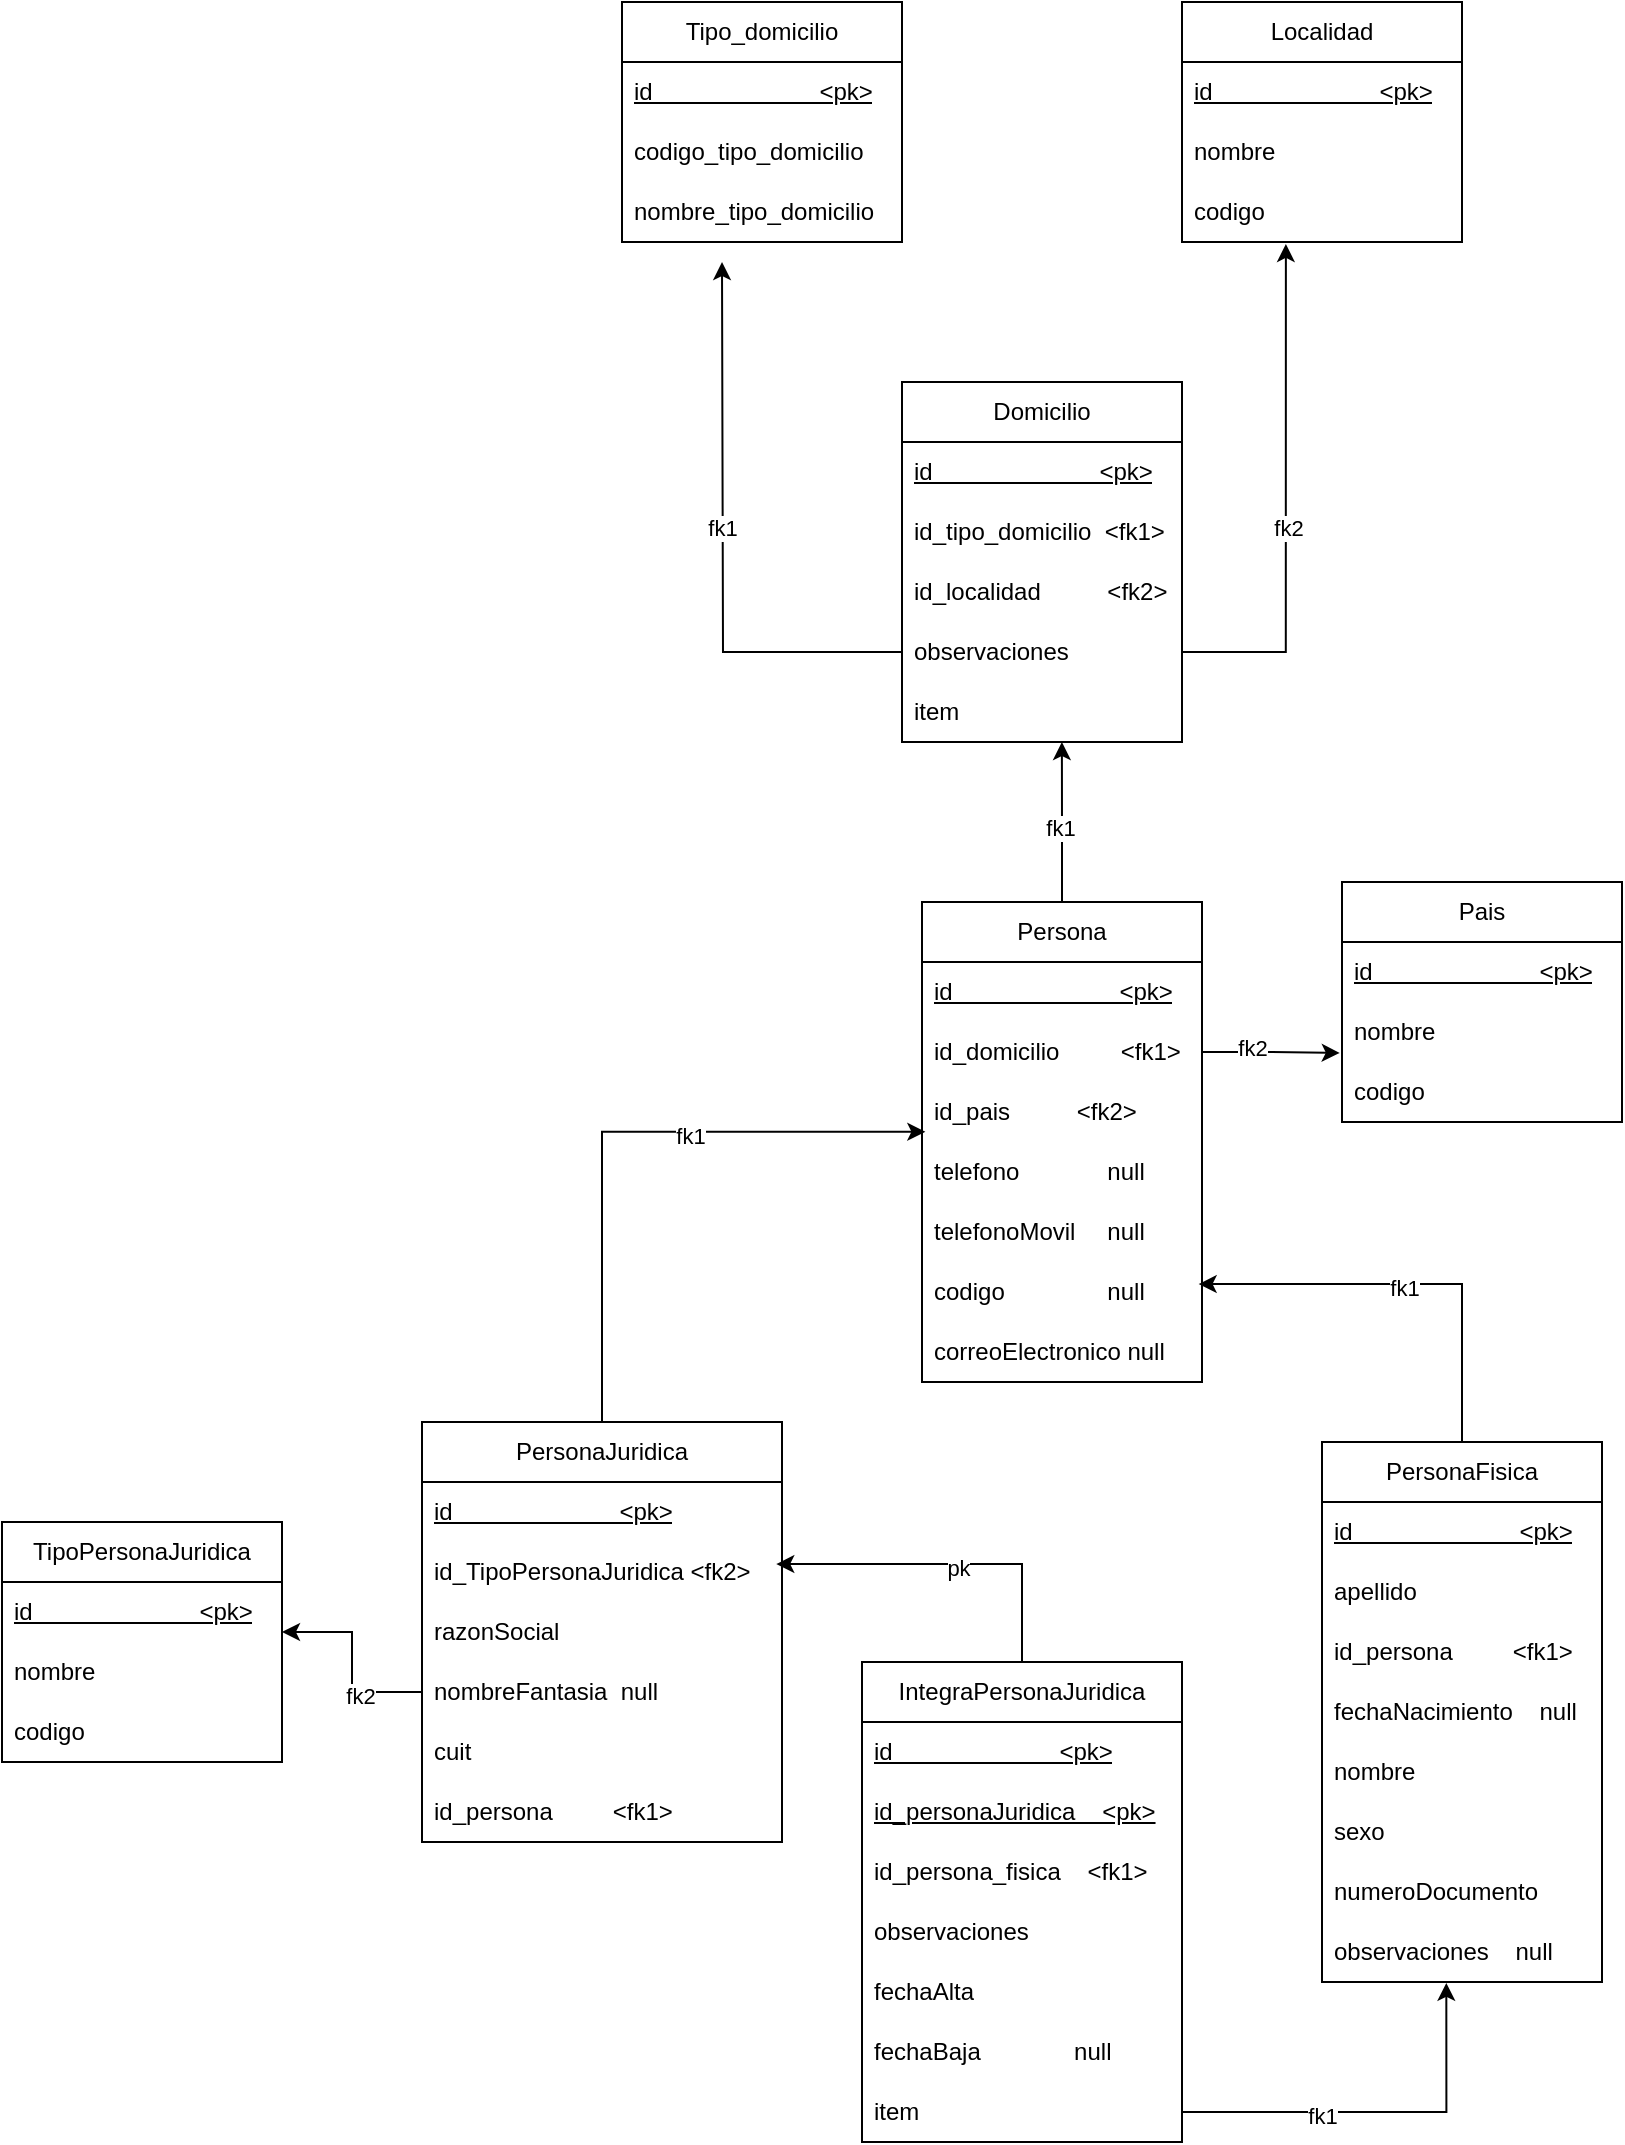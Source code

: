 <mxfile version="24.7.14">
  <diagram name="Page-1" id="C4uqOGB4L-QRxId2xkjS">
    <mxGraphModel dx="2460" dy="1539" grid="1" gridSize="10" guides="1" tooltips="1" connect="1" arrows="1" fold="1" page="1" pageScale="1" pageWidth="850" pageHeight="1100" math="0" shadow="0">
      <root>
        <mxCell id="0" />
        <mxCell id="1" parent="0" />
        <mxCell id="psAsw6sxhrH09f4ZaTey-30" value="Tipo_domicilio" style="swimlane;fontStyle=0;childLayout=stackLayout;horizontal=1;startSize=30;horizontalStack=0;resizeParent=1;resizeParentMax=0;resizeLast=0;collapsible=1;marginBottom=0;whiteSpace=wrap;html=1;" parent="1" vertex="1">
          <mxGeometry x="-800" y="-410" width="140" height="120" as="geometry" />
        </mxCell>
        <mxCell id="psAsw6sxhrH09f4ZaTey-31" value="&lt;u&gt;id&amp;nbsp;&amp;nbsp;&amp;nbsp;&amp;nbsp;&amp;nbsp;&amp;nbsp;&amp;nbsp;&amp;nbsp;&amp;nbsp;&amp;nbsp;&amp;nbsp;&amp;nbsp;&amp;nbsp;&amp;nbsp;&amp;nbsp;&amp;nbsp;&amp;nbsp;&amp;nbsp;&amp;nbsp;&amp;nbsp;&amp;nbsp;&amp;nbsp;&amp;nbsp;&amp;nbsp; &amp;lt;pk&amp;gt;&lt;/u&gt;" style="text;strokeColor=none;fillColor=none;align=left;verticalAlign=middle;spacingLeft=4;spacingRight=4;overflow=hidden;points=[[0,0.5],[1,0.5]];portConstraint=eastwest;rotatable=0;whiteSpace=wrap;html=1;" parent="psAsw6sxhrH09f4ZaTey-30" vertex="1">
          <mxGeometry y="30" width="140" height="30" as="geometry" />
        </mxCell>
        <mxCell id="RTDKLfTvxxHNBEv42GmN-6" value="codigo_tipo_domicilio" style="text;strokeColor=none;fillColor=none;align=left;verticalAlign=middle;spacingLeft=4;spacingRight=4;overflow=hidden;points=[[0,0.5],[1,0.5]];portConstraint=eastwest;rotatable=0;whiteSpace=wrap;html=1;" vertex="1" parent="psAsw6sxhrH09f4ZaTey-30">
          <mxGeometry y="60" width="140" height="30" as="geometry" />
        </mxCell>
        <mxCell id="psAsw6sxhrH09f4ZaTey-32" value="nombre_tipo_domicilio" style="text;strokeColor=none;fillColor=none;align=left;verticalAlign=middle;spacingLeft=4;spacingRight=4;overflow=hidden;points=[[0,0.5],[1,0.5]];portConstraint=eastwest;rotatable=0;whiteSpace=wrap;html=1;" parent="psAsw6sxhrH09f4ZaTey-30" vertex="1">
          <mxGeometry y="90" width="140" height="30" as="geometry" />
        </mxCell>
        <mxCell id="RTDKLfTvxxHNBEv42GmN-11" value="Localidad" style="swimlane;fontStyle=0;childLayout=stackLayout;horizontal=1;startSize=30;horizontalStack=0;resizeParent=1;resizeParentMax=0;resizeLast=0;collapsible=1;marginBottom=0;whiteSpace=wrap;html=1;" vertex="1" parent="1">
          <mxGeometry x="-520" y="-410" width="140" height="120" as="geometry" />
        </mxCell>
        <mxCell id="RTDKLfTvxxHNBEv42GmN-12" value="&lt;u&gt;id&amp;nbsp;&amp;nbsp;&amp;nbsp;&amp;nbsp;&amp;nbsp;&amp;nbsp;&amp;nbsp;&amp;nbsp;&amp;nbsp;&amp;nbsp;&amp;nbsp;&amp;nbsp;&amp;nbsp;&amp;nbsp;&amp;nbsp;&amp;nbsp;&amp;nbsp;&amp;nbsp;&amp;nbsp;&amp;nbsp;&amp;nbsp;&amp;nbsp;&amp;nbsp;&amp;nbsp; &amp;lt;pk&amp;gt;&lt;/u&gt;" style="text;strokeColor=none;fillColor=none;align=left;verticalAlign=middle;spacingLeft=4;spacingRight=4;overflow=hidden;points=[[0,0.5],[1,0.5]];portConstraint=eastwest;rotatable=0;whiteSpace=wrap;html=1;" vertex="1" parent="RTDKLfTvxxHNBEv42GmN-11">
          <mxGeometry y="30" width="140" height="30" as="geometry" />
        </mxCell>
        <mxCell id="RTDKLfTvxxHNBEv42GmN-13" value="nombre" style="text;strokeColor=none;fillColor=none;align=left;verticalAlign=middle;spacingLeft=4;spacingRight=4;overflow=hidden;points=[[0,0.5],[1,0.5]];portConstraint=eastwest;rotatable=0;whiteSpace=wrap;html=1;" vertex="1" parent="RTDKLfTvxxHNBEv42GmN-11">
          <mxGeometry y="60" width="140" height="30" as="geometry" />
        </mxCell>
        <mxCell id="RTDKLfTvxxHNBEv42GmN-14" value="codigo" style="text;strokeColor=none;fillColor=none;align=left;verticalAlign=middle;spacingLeft=4;spacingRight=4;overflow=hidden;points=[[0,0.5],[1,0.5]];portConstraint=eastwest;rotatable=0;whiteSpace=wrap;html=1;" vertex="1" parent="RTDKLfTvxxHNBEv42GmN-11">
          <mxGeometry y="90" width="140" height="30" as="geometry" />
        </mxCell>
        <mxCell id="RTDKLfTvxxHNBEv42GmN-16" value="Domicilio" style="swimlane;fontStyle=0;childLayout=stackLayout;horizontal=1;startSize=30;horizontalStack=0;resizeParent=1;resizeParentMax=0;resizeLast=0;collapsible=1;marginBottom=0;whiteSpace=wrap;html=1;" vertex="1" parent="1">
          <mxGeometry x="-660" y="-220" width="140" height="180" as="geometry" />
        </mxCell>
        <mxCell id="RTDKLfTvxxHNBEv42GmN-17" value="&lt;u&gt;id&amp;nbsp;&amp;nbsp;&amp;nbsp;&amp;nbsp;&amp;nbsp;&amp;nbsp;&amp;nbsp;&amp;nbsp;&amp;nbsp;&amp;nbsp;&amp;nbsp;&amp;nbsp;&amp;nbsp;&amp;nbsp;&amp;nbsp;&amp;nbsp;&amp;nbsp;&amp;nbsp;&amp;nbsp;&amp;nbsp;&amp;nbsp;&amp;nbsp;&amp;nbsp;&amp;nbsp; &amp;lt;pk&amp;gt;&lt;/u&gt;" style="text;strokeColor=none;fillColor=none;align=left;verticalAlign=middle;spacingLeft=4;spacingRight=4;overflow=hidden;points=[[0,0.5],[1,0.5]];portConstraint=eastwest;rotatable=0;whiteSpace=wrap;html=1;" vertex="1" parent="RTDKLfTvxxHNBEv42GmN-16">
          <mxGeometry y="30" width="140" height="30" as="geometry" />
        </mxCell>
        <mxCell id="RTDKLfTvxxHNBEv42GmN-21" style="edgeStyle=orthogonalEdgeStyle;rounded=0;orthogonalLoop=1;jettySize=auto;html=1;" edge="1" parent="RTDKLfTvxxHNBEv42GmN-16" source="RTDKLfTvxxHNBEv42GmN-18">
          <mxGeometry relative="1" as="geometry">
            <mxPoint x="-90" y="-60" as="targetPoint" />
          </mxGeometry>
        </mxCell>
        <mxCell id="RTDKLfTvxxHNBEv42GmN-24" value="fk1" style="edgeLabel;html=1;align=center;verticalAlign=middle;resizable=0;points=[];" vertex="1" connectable="0" parent="RTDKLfTvxxHNBEv42GmN-21">
          <mxGeometry x="0.069" y="1" relative="1" as="geometry">
            <mxPoint as="offset" />
          </mxGeometry>
        </mxCell>
        <mxCell id="RTDKLfTvxxHNBEv42GmN-27" value="id_tipo_domicilio&amp;nbsp; &amp;lt;fk1&amp;gt;" style="text;strokeColor=none;fillColor=none;align=left;verticalAlign=middle;spacingLeft=4;spacingRight=4;overflow=hidden;points=[[0,0.5],[1,0.5]];portConstraint=eastwest;rotatable=0;whiteSpace=wrap;html=1;" vertex="1" parent="RTDKLfTvxxHNBEv42GmN-16">
          <mxGeometry y="60" width="140" height="30" as="geometry" />
        </mxCell>
        <mxCell id="RTDKLfTvxxHNBEv42GmN-26" value="id_localidad&lt;span style=&quot;white-space: pre;&quot;&gt;&#x9;&lt;/span&gt;&amp;nbsp;&amp;nbsp;&amp;nbsp;&amp;nbsp; &amp;lt;fk2&amp;gt;" style="text;strokeColor=none;fillColor=none;align=left;verticalAlign=middle;spacingLeft=4;spacingRight=4;overflow=hidden;points=[[0,0.5],[1,0.5]];portConstraint=eastwest;rotatable=0;whiteSpace=wrap;html=1;" vertex="1" parent="RTDKLfTvxxHNBEv42GmN-16">
          <mxGeometry y="90" width="140" height="30" as="geometry" />
        </mxCell>
        <mxCell id="RTDKLfTvxxHNBEv42GmN-18" value="observaciones" style="text;strokeColor=none;fillColor=none;align=left;verticalAlign=middle;spacingLeft=4;spacingRight=4;overflow=hidden;points=[[0,0.5],[1,0.5]];portConstraint=eastwest;rotatable=0;whiteSpace=wrap;html=1;" vertex="1" parent="RTDKLfTvxxHNBEv42GmN-16">
          <mxGeometry y="120" width="140" height="30" as="geometry" />
        </mxCell>
        <mxCell id="RTDKLfTvxxHNBEv42GmN-19" value="item" style="text;strokeColor=none;fillColor=none;align=left;verticalAlign=middle;spacingLeft=4;spacingRight=4;overflow=hidden;points=[[0,0.5],[1,0.5]];portConstraint=eastwest;rotatable=0;whiteSpace=wrap;html=1;" vertex="1" parent="RTDKLfTvxxHNBEv42GmN-16">
          <mxGeometry y="150" width="140" height="30" as="geometry" />
        </mxCell>
        <mxCell id="RTDKLfTvxxHNBEv42GmN-22" style="edgeStyle=orthogonalEdgeStyle;rounded=0;orthogonalLoop=1;jettySize=auto;html=1;entryX=0.371;entryY=1.033;entryDx=0;entryDy=0;entryPerimeter=0;" edge="1" parent="1" source="RTDKLfTvxxHNBEv42GmN-18" target="RTDKLfTvxxHNBEv42GmN-14">
          <mxGeometry relative="1" as="geometry" />
        </mxCell>
        <mxCell id="RTDKLfTvxxHNBEv42GmN-25" value="fk2" style="edgeLabel;html=1;align=center;verticalAlign=middle;resizable=0;points=[];" vertex="1" connectable="0" parent="RTDKLfTvxxHNBEv42GmN-22">
          <mxGeometry x="-0.104" y="-1" relative="1" as="geometry">
            <mxPoint as="offset" />
          </mxGeometry>
        </mxCell>
        <mxCell id="RTDKLfTvxxHNBEv42GmN-44" value="Persona" style="swimlane;fontStyle=0;childLayout=stackLayout;horizontal=1;startSize=30;horizontalStack=0;resizeParent=1;resizeParentMax=0;resizeLast=0;collapsible=1;marginBottom=0;whiteSpace=wrap;html=1;" vertex="1" parent="1">
          <mxGeometry x="-650" y="40" width="140" height="240" as="geometry" />
        </mxCell>
        <mxCell id="RTDKLfTvxxHNBEv42GmN-45" value="&lt;u&gt;id&amp;nbsp;&amp;nbsp;&amp;nbsp;&amp;nbsp;&amp;nbsp;&amp;nbsp;&amp;nbsp;&amp;nbsp;&amp;nbsp;&amp;nbsp;&amp;nbsp;&amp;nbsp;&amp;nbsp;&amp;nbsp;&amp;nbsp;&amp;nbsp;&amp;nbsp;&amp;nbsp;&amp;nbsp;&amp;nbsp;&amp;nbsp;&amp;nbsp;&amp;nbsp;&amp;nbsp; &amp;lt;pk&amp;gt;&lt;/u&gt;" style="text;strokeColor=none;fillColor=none;align=left;verticalAlign=middle;spacingLeft=4;spacingRight=4;overflow=hidden;points=[[0,0.5],[1,0.5]];portConstraint=eastwest;rotatable=0;whiteSpace=wrap;html=1;" vertex="1" parent="RTDKLfTvxxHNBEv42GmN-44">
          <mxGeometry y="30" width="140" height="30" as="geometry" />
        </mxCell>
        <mxCell id="RTDKLfTvxxHNBEv42GmN-59" value="id_domicilio&lt;span style=&quot;white-space: pre;&quot;&gt;&#x9;    &amp;lt;fk1&amp;gt;&lt;/span&gt;" style="text;strokeColor=none;fillColor=none;align=left;verticalAlign=middle;spacingLeft=4;spacingRight=4;overflow=hidden;points=[[0,0.5],[1,0.5]];portConstraint=eastwest;rotatable=0;whiteSpace=wrap;html=1;" vertex="1" parent="RTDKLfTvxxHNBEv42GmN-44">
          <mxGeometry y="60" width="140" height="30" as="geometry" />
        </mxCell>
        <mxCell id="RTDKLfTvxxHNBEv42GmN-70" value="id_pais&amp;nbsp;&amp;nbsp;&amp;nbsp;&amp;nbsp;&amp;nbsp;&amp;nbsp;&amp;nbsp;&amp;nbsp;&amp;nbsp; &amp;lt;fk2&amp;gt;&lt;span style=&quot;white-space: pre;&quot;&gt;&#x9;&lt;/span&gt;" style="text;strokeColor=none;fillColor=none;align=left;verticalAlign=middle;spacingLeft=4;spacingRight=4;overflow=hidden;points=[[0,0.5],[1,0.5]];portConstraint=eastwest;rotatable=0;whiteSpace=wrap;html=1;" vertex="1" parent="RTDKLfTvxxHNBEv42GmN-44">
          <mxGeometry y="90" width="140" height="30" as="geometry" />
        </mxCell>
        <mxCell id="RTDKLfTvxxHNBEv42GmN-46" value="telefono&lt;span style=&quot;white-space: pre;&quot;&gt;&#x9;&lt;/span&gt;&lt;span style=&quot;white-space: pre;&quot;&gt;&#x9;&lt;/span&gt;&amp;nbsp; null" style="text;strokeColor=none;fillColor=none;align=left;verticalAlign=middle;spacingLeft=4;spacingRight=4;overflow=hidden;points=[[0,0.5],[1,0.5]];portConstraint=eastwest;rotatable=0;whiteSpace=wrap;html=1;" vertex="1" parent="RTDKLfTvxxHNBEv42GmN-44">
          <mxGeometry y="120" width="140" height="30" as="geometry" />
        </mxCell>
        <mxCell id="RTDKLfTvxxHNBEv42GmN-47" value="telefonoMovil&lt;span style=&quot;white-space: pre;&quot;&gt;&#x9;&lt;/span&gt;&amp;nbsp; null" style="text;strokeColor=none;fillColor=none;align=left;verticalAlign=middle;spacingLeft=4;spacingRight=4;overflow=hidden;points=[[0,0.5],[1,0.5]];portConstraint=eastwest;rotatable=0;whiteSpace=wrap;html=1;" vertex="1" parent="RTDKLfTvxxHNBEv42GmN-44">
          <mxGeometry y="150" width="140" height="30" as="geometry" />
        </mxCell>
        <mxCell id="RTDKLfTvxxHNBEv42GmN-57" value="codigo&lt;span style=&quot;white-space: pre;&quot;&gt;&#x9;&lt;/span&gt;&amp;nbsp;&amp;nbsp;&amp;nbsp;&amp;nbsp;&amp;nbsp;&amp;nbsp;&amp;nbsp;&amp;nbsp;&amp;nbsp; null" style="text;strokeColor=none;fillColor=none;align=left;verticalAlign=middle;spacingLeft=4;spacingRight=4;overflow=hidden;points=[[0,0.5],[1,0.5]];portConstraint=eastwest;rotatable=0;whiteSpace=wrap;html=1;" vertex="1" parent="RTDKLfTvxxHNBEv42GmN-44">
          <mxGeometry y="180" width="140" height="30" as="geometry" />
        </mxCell>
        <mxCell id="RTDKLfTvxxHNBEv42GmN-56" value="correoElectronico null" style="text;strokeColor=none;fillColor=none;align=left;verticalAlign=middle;spacingLeft=4;spacingRight=4;overflow=hidden;points=[[0,0.5],[1,0.5]];portConstraint=eastwest;rotatable=0;whiteSpace=wrap;html=1;" vertex="1" parent="RTDKLfTvxxHNBEv42GmN-44">
          <mxGeometry y="210" width="140" height="30" as="geometry" />
        </mxCell>
        <mxCell id="RTDKLfTvxxHNBEv42GmN-58" style="edgeStyle=orthogonalEdgeStyle;rounded=0;orthogonalLoop=1;jettySize=auto;html=1;entryX=0.571;entryY=1;entryDx=0;entryDy=0;entryPerimeter=0;" edge="1" parent="1" source="RTDKLfTvxxHNBEv42GmN-44" target="RTDKLfTvxxHNBEv42GmN-19">
          <mxGeometry relative="1" as="geometry" />
        </mxCell>
        <mxCell id="RTDKLfTvxxHNBEv42GmN-60" value="fk1" style="edgeLabel;html=1;align=center;verticalAlign=middle;resizable=0;points=[];" vertex="1" connectable="0" parent="RTDKLfTvxxHNBEv42GmN-58">
          <mxGeometry x="-0.082" y="1" relative="1" as="geometry">
            <mxPoint as="offset" />
          </mxGeometry>
        </mxCell>
        <mxCell id="RTDKLfTvxxHNBEv42GmN-62" value="Pais" style="swimlane;fontStyle=0;childLayout=stackLayout;horizontal=1;startSize=30;horizontalStack=0;resizeParent=1;resizeParentMax=0;resizeLast=0;collapsible=1;marginBottom=0;whiteSpace=wrap;html=1;" vertex="1" parent="1">
          <mxGeometry x="-440" y="30" width="140" height="120" as="geometry" />
        </mxCell>
        <mxCell id="RTDKLfTvxxHNBEv42GmN-63" value="&lt;u&gt;id&amp;nbsp;&amp;nbsp;&amp;nbsp;&amp;nbsp;&amp;nbsp;&amp;nbsp;&amp;nbsp;&amp;nbsp;&amp;nbsp;&amp;nbsp;&amp;nbsp;&amp;nbsp;&amp;nbsp;&amp;nbsp;&amp;nbsp;&amp;nbsp;&amp;nbsp;&amp;nbsp;&amp;nbsp;&amp;nbsp;&amp;nbsp;&amp;nbsp;&amp;nbsp;&amp;nbsp; &amp;lt;pk&amp;gt;&lt;/u&gt;" style="text;strokeColor=none;fillColor=none;align=left;verticalAlign=middle;spacingLeft=4;spacingRight=4;overflow=hidden;points=[[0,0.5],[1,0.5]];portConstraint=eastwest;rotatable=0;whiteSpace=wrap;html=1;" vertex="1" parent="RTDKLfTvxxHNBEv42GmN-62">
          <mxGeometry y="30" width="140" height="30" as="geometry" />
        </mxCell>
        <mxCell id="RTDKLfTvxxHNBEv42GmN-64" value="nombre&lt;span style=&quot;white-space: pre;&quot;&gt;&#x9;&lt;/span&gt;" style="text;strokeColor=none;fillColor=none;align=left;verticalAlign=middle;spacingLeft=4;spacingRight=4;overflow=hidden;points=[[0,0.5],[1,0.5]];portConstraint=eastwest;rotatable=0;whiteSpace=wrap;html=1;" vertex="1" parent="RTDKLfTvxxHNBEv42GmN-62">
          <mxGeometry y="60" width="140" height="30" as="geometry" />
        </mxCell>
        <mxCell id="RTDKLfTvxxHNBEv42GmN-65" value="codigo" style="text;strokeColor=none;fillColor=none;align=left;verticalAlign=middle;spacingLeft=4;spacingRight=4;overflow=hidden;points=[[0,0.5],[1,0.5]];portConstraint=eastwest;rotatable=0;whiteSpace=wrap;html=1;" vertex="1" parent="RTDKLfTvxxHNBEv42GmN-62">
          <mxGeometry y="90" width="140" height="30" as="geometry" />
        </mxCell>
        <mxCell id="RTDKLfTvxxHNBEv42GmN-69" style="edgeStyle=orthogonalEdgeStyle;rounded=0;orthogonalLoop=1;jettySize=auto;html=1;entryX=-0.008;entryY=0.848;entryDx=0;entryDy=0;entryPerimeter=0;" edge="1" parent="1" source="RTDKLfTvxxHNBEv42GmN-59" target="RTDKLfTvxxHNBEv42GmN-64">
          <mxGeometry relative="1" as="geometry" />
        </mxCell>
        <mxCell id="RTDKLfTvxxHNBEv42GmN-71" value="fk2" style="edgeLabel;html=1;align=center;verticalAlign=middle;resizable=0;points=[];" vertex="1" connectable="0" parent="RTDKLfTvxxHNBEv42GmN-69">
          <mxGeometry x="-0.278" y="2" relative="1" as="geometry">
            <mxPoint as="offset" />
          </mxGeometry>
        </mxCell>
        <mxCell id="RTDKLfTvxxHNBEv42GmN-72" value="PersonaJuridica" style="swimlane;fontStyle=0;childLayout=stackLayout;horizontal=1;startSize=30;horizontalStack=0;resizeParent=1;resizeParentMax=0;resizeLast=0;collapsible=1;marginBottom=0;whiteSpace=wrap;html=1;" vertex="1" parent="1">
          <mxGeometry x="-900" y="300" width="180" height="210" as="geometry" />
        </mxCell>
        <mxCell id="RTDKLfTvxxHNBEv42GmN-73" value="&lt;u&gt;id&amp;nbsp;&amp;nbsp;&amp;nbsp;&amp;nbsp;&amp;nbsp;&amp;nbsp;&amp;nbsp;&amp;nbsp;&amp;nbsp;&amp;nbsp;&amp;nbsp;&amp;nbsp;&amp;nbsp;&amp;nbsp;&amp;nbsp;&amp;nbsp;&amp;nbsp;&amp;nbsp;&amp;nbsp;&amp;nbsp;&amp;nbsp;&amp;nbsp;&amp;nbsp;&amp;nbsp; &amp;lt;pk&amp;gt;&lt;/u&gt;" style="text;strokeColor=none;fillColor=none;align=left;verticalAlign=middle;spacingLeft=4;spacingRight=4;overflow=hidden;points=[[0,0.5],[1,0.5]];portConstraint=eastwest;rotatable=0;whiteSpace=wrap;html=1;" vertex="1" parent="RTDKLfTvxxHNBEv42GmN-72">
          <mxGeometry y="30" width="180" height="30" as="geometry" />
        </mxCell>
        <mxCell id="RTDKLfTvxxHNBEv42GmN-101" value="id_TipoPersonaJuridica &amp;lt;fk2&amp;gt;" style="text;strokeColor=none;fillColor=none;align=left;verticalAlign=middle;spacingLeft=4;spacingRight=4;overflow=hidden;points=[[0,0.5],[1,0.5]];portConstraint=eastwest;rotatable=0;whiteSpace=wrap;html=1;" vertex="1" parent="RTDKLfTvxxHNBEv42GmN-72">
          <mxGeometry y="60" width="180" height="30" as="geometry" />
        </mxCell>
        <mxCell id="RTDKLfTvxxHNBEv42GmN-74" value="razonSocial" style="text;strokeColor=none;fillColor=none;align=left;verticalAlign=middle;spacingLeft=4;spacingRight=4;overflow=hidden;points=[[0,0.5],[1,0.5]];portConstraint=eastwest;rotatable=0;whiteSpace=wrap;html=1;" vertex="1" parent="RTDKLfTvxxHNBEv42GmN-72">
          <mxGeometry y="90" width="180" height="30" as="geometry" />
        </mxCell>
        <mxCell id="RTDKLfTvxxHNBEv42GmN-75" value="nombreFantasia&amp;nbsp; null" style="text;strokeColor=none;fillColor=none;align=left;verticalAlign=middle;spacingLeft=4;spacingRight=4;overflow=hidden;points=[[0,0.5],[1,0.5]];portConstraint=eastwest;rotatable=0;whiteSpace=wrap;html=1;" vertex="1" parent="RTDKLfTvxxHNBEv42GmN-72">
          <mxGeometry y="120" width="180" height="30" as="geometry" />
        </mxCell>
        <mxCell id="RTDKLfTvxxHNBEv42GmN-76" value="cuit" style="text;strokeColor=none;fillColor=none;align=left;verticalAlign=middle;spacingLeft=4;spacingRight=4;overflow=hidden;points=[[0,0.5],[1,0.5]];portConstraint=eastwest;rotatable=0;whiteSpace=wrap;html=1;" vertex="1" parent="RTDKLfTvxxHNBEv42GmN-72">
          <mxGeometry y="150" width="180" height="30" as="geometry" />
        </mxCell>
        <mxCell id="RTDKLfTvxxHNBEv42GmN-77" value="id_persona&amp;nbsp;&amp;nbsp;&amp;nbsp;&amp;nbsp;&amp;nbsp;&amp;nbsp;&amp;nbsp;&amp;nbsp; &amp;lt;fk1&amp;gt;" style="text;strokeColor=none;fillColor=none;align=left;verticalAlign=middle;spacingLeft=4;spacingRight=4;overflow=hidden;points=[[0,0.5],[1,0.5]];portConstraint=eastwest;rotatable=0;whiteSpace=wrap;html=1;" vertex="1" parent="RTDKLfTvxxHNBEv42GmN-72">
          <mxGeometry y="180" width="180" height="30" as="geometry" />
        </mxCell>
        <mxCell id="RTDKLfTvxxHNBEv42GmN-80" style="edgeStyle=orthogonalEdgeStyle;rounded=0;orthogonalLoop=1;jettySize=auto;html=1;entryX=0.012;entryY=0.83;entryDx=0;entryDy=0;entryPerimeter=0;" edge="1" parent="1" source="RTDKLfTvxxHNBEv42GmN-72" target="RTDKLfTvxxHNBEv42GmN-70">
          <mxGeometry relative="1" as="geometry" />
        </mxCell>
        <mxCell id="RTDKLfTvxxHNBEv42GmN-81" value="fk1" style="edgeLabel;html=1;align=center;verticalAlign=middle;resizable=0;points=[];" vertex="1" connectable="0" parent="RTDKLfTvxxHNBEv42GmN-80">
          <mxGeometry x="0.229" y="-2" relative="1" as="geometry">
            <mxPoint as="offset" />
          </mxGeometry>
        </mxCell>
        <mxCell id="RTDKLfTvxxHNBEv42GmN-82" value="PersonaFisica" style="swimlane;fontStyle=0;childLayout=stackLayout;horizontal=1;startSize=30;horizontalStack=0;resizeParent=1;resizeParentMax=0;resizeLast=0;collapsible=1;marginBottom=0;whiteSpace=wrap;html=1;" vertex="1" parent="1">
          <mxGeometry x="-450" y="310" width="140" height="270" as="geometry" />
        </mxCell>
        <mxCell id="RTDKLfTvxxHNBEv42GmN-83" value="&lt;u&gt;id&amp;nbsp;&amp;nbsp;&amp;nbsp;&amp;nbsp;&amp;nbsp;&amp;nbsp;&amp;nbsp;&amp;nbsp;&amp;nbsp;&amp;nbsp;&amp;nbsp;&amp;nbsp;&amp;nbsp;&amp;nbsp;&amp;nbsp;&amp;nbsp;&amp;nbsp;&amp;nbsp;&amp;nbsp;&amp;nbsp;&amp;nbsp;&amp;nbsp;&amp;nbsp;&amp;nbsp; &amp;lt;pk&amp;gt;&lt;/u&gt;" style="text;strokeColor=none;fillColor=none;align=left;verticalAlign=middle;spacingLeft=4;spacingRight=4;overflow=hidden;points=[[0,0.5],[1,0.5]];portConstraint=eastwest;rotatable=0;whiteSpace=wrap;html=1;" vertex="1" parent="RTDKLfTvxxHNBEv42GmN-82">
          <mxGeometry y="30" width="140" height="30" as="geometry" />
        </mxCell>
        <mxCell id="RTDKLfTvxxHNBEv42GmN-84" value="apellido" style="text;strokeColor=none;fillColor=none;align=left;verticalAlign=middle;spacingLeft=4;spacingRight=4;overflow=hidden;points=[[0,0.5],[1,0.5]];portConstraint=eastwest;rotatable=0;whiteSpace=wrap;html=1;" vertex="1" parent="RTDKLfTvxxHNBEv42GmN-82">
          <mxGeometry y="60" width="140" height="30" as="geometry" />
        </mxCell>
        <mxCell id="RTDKLfTvxxHNBEv42GmN-91" value="id_persona&amp;nbsp;&amp;nbsp;&amp;nbsp;&amp;nbsp;&amp;nbsp;&amp;nbsp;&amp;nbsp;&amp;nbsp; &amp;lt;fk1&amp;gt;" style="text;strokeColor=none;fillColor=none;align=left;verticalAlign=middle;spacingLeft=4;spacingRight=4;overflow=hidden;points=[[0,0.5],[1,0.5]];portConstraint=eastwest;rotatable=0;whiteSpace=wrap;html=1;" vertex="1" parent="RTDKLfTvxxHNBEv42GmN-82">
          <mxGeometry y="90" width="140" height="30" as="geometry" />
        </mxCell>
        <mxCell id="RTDKLfTvxxHNBEv42GmN-85" value="fechaNacimiento&amp;nbsp;&amp;nbsp;&amp;nbsp; null" style="text;strokeColor=none;fillColor=none;align=left;verticalAlign=middle;spacingLeft=4;spacingRight=4;overflow=hidden;points=[[0,0.5],[1,0.5]];portConstraint=eastwest;rotatable=0;whiteSpace=wrap;html=1;" vertex="1" parent="RTDKLfTvxxHNBEv42GmN-82">
          <mxGeometry y="120" width="140" height="30" as="geometry" />
        </mxCell>
        <mxCell id="RTDKLfTvxxHNBEv42GmN-86" value="nombre" style="text;strokeColor=none;fillColor=none;align=left;verticalAlign=middle;spacingLeft=4;spacingRight=4;overflow=hidden;points=[[0,0.5],[1,0.5]];portConstraint=eastwest;rotatable=0;whiteSpace=wrap;html=1;" vertex="1" parent="RTDKLfTvxxHNBEv42GmN-82">
          <mxGeometry y="150" width="140" height="30" as="geometry" />
        </mxCell>
        <mxCell id="RTDKLfTvxxHNBEv42GmN-87" value="sexo" style="text;strokeColor=none;fillColor=none;align=left;verticalAlign=middle;spacingLeft=4;spacingRight=4;overflow=hidden;points=[[0,0.5],[1,0.5]];portConstraint=eastwest;rotatable=0;whiteSpace=wrap;html=1;" vertex="1" parent="RTDKLfTvxxHNBEv42GmN-82">
          <mxGeometry y="180" width="140" height="30" as="geometry" />
        </mxCell>
        <mxCell id="RTDKLfTvxxHNBEv42GmN-90" value="numeroDocumento" style="text;strokeColor=none;fillColor=none;align=left;verticalAlign=middle;spacingLeft=4;spacingRight=4;overflow=hidden;points=[[0,0.5],[1,0.5]];portConstraint=eastwest;rotatable=0;whiteSpace=wrap;html=1;" vertex="1" parent="RTDKLfTvxxHNBEv42GmN-82">
          <mxGeometry y="210" width="140" height="30" as="geometry" />
        </mxCell>
        <mxCell id="RTDKLfTvxxHNBEv42GmN-89" value="observaciones&amp;nbsp;&amp;nbsp;&amp;nbsp; null" style="text;strokeColor=none;fillColor=none;align=left;verticalAlign=middle;spacingLeft=4;spacingRight=4;overflow=hidden;points=[[0,0.5],[1,0.5]];portConstraint=eastwest;rotatable=0;whiteSpace=wrap;html=1;" vertex="1" parent="RTDKLfTvxxHNBEv42GmN-82">
          <mxGeometry y="240" width="140" height="30" as="geometry" />
        </mxCell>
        <mxCell id="RTDKLfTvxxHNBEv42GmN-88" style="edgeStyle=orthogonalEdgeStyle;rounded=0;orthogonalLoop=1;jettySize=auto;html=1;entryX=0.988;entryY=0.367;entryDx=0;entryDy=0;entryPerimeter=0;" edge="1" parent="1" source="RTDKLfTvxxHNBEv42GmN-82" target="RTDKLfTvxxHNBEv42GmN-57">
          <mxGeometry relative="1" as="geometry" />
        </mxCell>
        <mxCell id="RTDKLfTvxxHNBEv42GmN-92" value="fk1" style="edgeLabel;html=1;align=center;verticalAlign=middle;resizable=0;points=[];" vertex="1" connectable="0" parent="RTDKLfTvxxHNBEv42GmN-88">
          <mxGeometry x="0.024" y="2" relative="1" as="geometry">
            <mxPoint as="offset" />
          </mxGeometry>
        </mxCell>
        <mxCell id="RTDKLfTvxxHNBEv42GmN-94" value="TipoPersonaJuridica" style="swimlane;fontStyle=0;childLayout=stackLayout;horizontal=1;startSize=30;horizontalStack=0;resizeParent=1;resizeParentMax=0;resizeLast=0;collapsible=1;marginBottom=0;whiteSpace=wrap;html=1;" vertex="1" parent="1">
          <mxGeometry x="-1110" y="350" width="140" height="120" as="geometry" />
        </mxCell>
        <mxCell id="RTDKLfTvxxHNBEv42GmN-95" value="&lt;u&gt;id&amp;nbsp;&amp;nbsp;&amp;nbsp;&amp;nbsp;&amp;nbsp;&amp;nbsp;&amp;nbsp;&amp;nbsp;&amp;nbsp;&amp;nbsp;&amp;nbsp;&amp;nbsp;&amp;nbsp;&amp;nbsp;&amp;nbsp;&amp;nbsp;&amp;nbsp;&amp;nbsp;&amp;nbsp;&amp;nbsp;&amp;nbsp;&amp;nbsp;&amp;nbsp;&amp;nbsp; &amp;lt;pk&amp;gt;&lt;/u&gt;" style="text;strokeColor=none;fillColor=none;align=left;verticalAlign=middle;spacingLeft=4;spacingRight=4;overflow=hidden;points=[[0,0.5],[1,0.5]];portConstraint=eastwest;rotatable=0;whiteSpace=wrap;html=1;" vertex="1" parent="RTDKLfTvxxHNBEv42GmN-94">
          <mxGeometry y="30" width="140" height="30" as="geometry" />
        </mxCell>
        <mxCell id="RTDKLfTvxxHNBEv42GmN-96" value="nombre" style="text;strokeColor=none;fillColor=none;align=left;verticalAlign=middle;spacingLeft=4;spacingRight=4;overflow=hidden;points=[[0,0.5],[1,0.5]];portConstraint=eastwest;rotatable=0;whiteSpace=wrap;html=1;" vertex="1" parent="RTDKLfTvxxHNBEv42GmN-94">
          <mxGeometry y="60" width="140" height="30" as="geometry" />
        </mxCell>
        <mxCell id="RTDKLfTvxxHNBEv42GmN-97" value="codigo" style="text;strokeColor=none;fillColor=none;align=left;verticalAlign=middle;spacingLeft=4;spacingRight=4;overflow=hidden;points=[[0,0.5],[1,0.5]];portConstraint=eastwest;rotatable=0;whiteSpace=wrap;html=1;" vertex="1" parent="RTDKLfTvxxHNBEv42GmN-94">
          <mxGeometry y="90" width="140" height="30" as="geometry" />
        </mxCell>
        <mxCell id="RTDKLfTvxxHNBEv42GmN-100" style="edgeStyle=orthogonalEdgeStyle;rounded=0;orthogonalLoop=1;jettySize=auto;html=1;entryX=1;entryY=0.833;entryDx=0;entryDy=0;entryPerimeter=0;" edge="1" parent="1" source="RTDKLfTvxxHNBEv42GmN-75" target="RTDKLfTvxxHNBEv42GmN-95">
          <mxGeometry relative="1" as="geometry" />
        </mxCell>
        <mxCell id="RTDKLfTvxxHNBEv42GmN-112" value="fk2" style="edgeLabel;html=1;align=center;verticalAlign=middle;resizable=0;points=[];" vertex="1" connectable="0" parent="RTDKLfTvxxHNBEv42GmN-100">
          <mxGeometry x="-0.378" y="2" relative="1" as="geometry">
            <mxPoint as="offset" />
          </mxGeometry>
        </mxCell>
        <mxCell id="RTDKLfTvxxHNBEv42GmN-103" value="IntegraPersonaJuridica" style="swimlane;fontStyle=0;childLayout=stackLayout;horizontal=1;startSize=30;horizontalStack=0;resizeParent=1;resizeParentMax=0;resizeLast=0;collapsible=1;marginBottom=0;whiteSpace=wrap;html=1;" vertex="1" parent="1">
          <mxGeometry x="-680" y="420" width="160" height="240" as="geometry" />
        </mxCell>
        <mxCell id="RTDKLfTvxxHNBEv42GmN-104" value="&lt;u&gt;id&amp;nbsp;&amp;nbsp;&amp;nbsp;&amp;nbsp;&amp;nbsp;&amp;nbsp;&amp;nbsp;&amp;nbsp;&amp;nbsp;&amp;nbsp;&amp;nbsp;&amp;nbsp;&amp;nbsp;&amp;nbsp;&amp;nbsp;&amp;nbsp;&amp;nbsp;&amp;nbsp;&amp;nbsp;&amp;nbsp;&amp;nbsp;&amp;nbsp;&amp;nbsp;&amp;nbsp; &amp;lt;pk&amp;gt;&lt;/u&gt;" style="text;strokeColor=none;fillColor=none;align=left;verticalAlign=middle;spacingLeft=4;spacingRight=4;overflow=hidden;points=[[0,0.5],[1,0.5]];portConstraint=eastwest;rotatable=0;whiteSpace=wrap;html=1;" vertex="1" parent="RTDKLfTvxxHNBEv42GmN-103">
          <mxGeometry y="30" width="160" height="30" as="geometry" />
        </mxCell>
        <mxCell id="RTDKLfTvxxHNBEv42GmN-110" value="&lt;u&gt;id_personaJuridica&amp;nbsp;&amp;nbsp;&amp;nbsp; &amp;lt;pk&amp;gt;&lt;/u&gt;" style="text;strokeColor=none;fillColor=none;align=left;verticalAlign=middle;spacingLeft=4;spacingRight=4;overflow=hidden;points=[[0,0.5],[1,0.5]];portConstraint=eastwest;rotatable=0;whiteSpace=wrap;html=1;" vertex="1" parent="RTDKLfTvxxHNBEv42GmN-103">
          <mxGeometry y="60" width="160" height="30" as="geometry" />
        </mxCell>
        <mxCell id="RTDKLfTvxxHNBEv42GmN-114" value="id_persona_fisica&amp;nbsp;&amp;nbsp;&amp;nbsp; &amp;lt;fk1&amp;gt;" style="text;strokeColor=none;fillColor=none;align=left;verticalAlign=middle;spacingLeft=4;spacingRight=4;overflow=hidden;points=[[0,0.5],[1,0.5]];portConstraint=eastwest;rotatable=0;whiteSpace=wrap;html=1;" vertex="1" parent="RTDKLfTvxxHNBEv42GmN-103">
          <mxGeometry y="90" width="160" height="30" as="geometry" />
        </mxCell>
        <mxCell id="RTDKLfTvxxHNBEv42GmN-105" value="observaciones" style="text;strokeColor=none;fillColor=none;align=left;verticalAlign=middle;spacingLeft=4;spacingRight=4;overflow=hidden;points=[[0,0.5],[1,0.5]];portConstraint=eastwest;rotatable=0;whiteSpace=wrap;html=1;" vertex="1" parent="RTDKLfTvxxHNBEv42GmN-103">
          <mxGeometry y="120" width="160" height="30" as="geometry" />
        </mxCell>
        <mxCell id="RTDKLfTvxxHNBEv42GmN-107" value="fechaAlta" style="text;strokeColor=none;fillColor=none;align=left;verticalAlign=middle;spacingLeft=4;spacingRight=4;overflow=hidden;points=[[0,0.5],[1,0.5]];portConstraint=eastwest;rotatable=0;whiteSpace=wrap;html=1;" vertex="1" parent="RTDKLfTvxxHNBEv42GmN-103">
          <mxGeometry y="150" width="160" height="30" as="geometry" />
        </mxCell>
        <mxCell id="RTDKLfTvxxHNBEv42GmN-108" value="fechaBaja&amp;nbsp;&amp;nbsp;&amp;nbsp;&amp;nbsp;&amp;nbsp;&amp;nbsp;&amp;nbsp;&amp;nbsp;&amp;nbsp;&amp;nbsp;&amp;nbsp;&amp;nbsp;&amp;nbsp; null" style="text;strokeColor=none;fillColor=none;align=left;verticalAlign=middle;spacingLeft=4;spacingRight=4;overflow=hidden;points=[[0,0.5],[1,0.5]];portConstraint=eastwest;rotatable=0;whiteSpace=wrap;html=1;" vertex="1" parent="RTDKLfTvxxHNBEv42GmN-103">
          <mxGeometry y="180" width="160" height="30" as="geometry" />
        </mxCell>
        <mxCell id="RTDKLfTvxxHNBEv42GmN-106" value="item" style="text;strokeColor=none;fillColor=none;align=left;verticalAlign=middle;spacingLeft=4;spacingRight=4;overflow=hidden;points=[[0,0.5],[1,0.5]];portConstraint=eastwest;rotatable=0;whiteSpace=wrap;html=1;" vertex="1" parent="RTDKLfTvxxHNBEv42GmN-103">
          <mxGeometry y="210" width="160" height="30" as="geometry" />
        </mxCell>
        <mxCell id="RTDKLfTvxxHNBEv42GmN-109" value="" style="edgeStyle=orthogonalEdgeStyle;rounded=0;orthogonalLoop=1;jettySize=auto;html=1;entryX=0.984;entryY=0.367;entryDx=0;entryDy=0;entryPerimeter=0;" edge="1" parent="1" source="RTDKLfTvxxHNBEv42GmN-103" target="RTDKLfTvxxHNBEv42GmN-101">
          <mxGeometry relative="1" as="geometry" />
        </mxCell>
        <mxCell id="RTDKLfTvxxHNBEv42GmN-111" value="pk" style="edgeLabel;html=1;align=center;verticalAlign=middle;resizable=0;points=[];" vertex="1" connectable="0" parent="RTDKLfTvxxHNBEv42GmN-109">
          <mxGeometry x="-0.058" y="2" relative="1" as="geometry">
            <mxPoint as="offset" />
          </mxGeometry>
        </mxCell>
        <mxCell id="RTDKLfTvxxHNBEv42GmN-115" style="edgeStyle=orthogonalEdgeStyle;rounded=0;orthogonalLoop=1;jettySize=auto;html=1;entryX=0.444;entryY=1.015;entryDx=0;entryDy=0;entryPerimeter=0;" edge="1" parent="1" source="RTDKLfTvxxHNBEv42GmN-106" target="RTDKLfTvxxHNBEv42GmN-89">
          <mxGeometry relative="1" as="geometry" />
        </mxCell>
        <mxCell id="RTDKLfTvxxHNBEv42GmN-116" value="fk1" style="edgeLabel;html=1;align=center;verticalAlign=middle;resizable=0;points=[];" vertex="1" connectable="0" parent="RTDKLfTvxxHNBEv42GmN-115">
          <mxGeometry x="-0.288" y="-2" relative="1" as="geometry">
            <mxPoint as="offset" />
          </mxGeometry>
        </mxCell>
      </root>
    </mxGraphModel>
  </diagram>
</mxfile>
